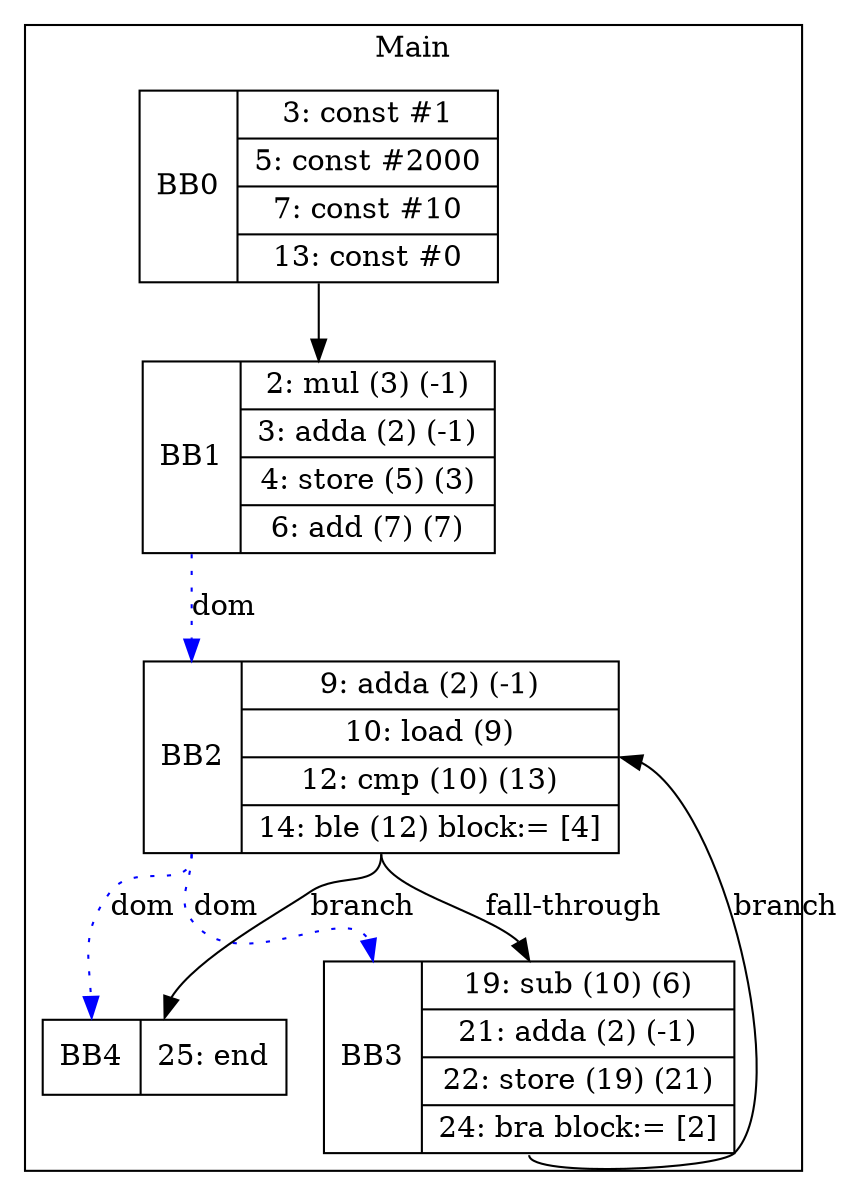 digraph G {
node [shape=record];
subgraph cluster_main{
label = "Main";
BB0 [shape=record, label="<b>BB0|{3: const #1|5: const #2000|7: const #10|13: const #0}"];
BB1 [shape=record, label="<b>BB1|{2: mul (3) (-1)|3: adda (2) (-1)|4: store (5) (3)|6: add (7) (7)}"];
BB2 [shape=record, label="<b>BB2|{9: adda (2) (-1)|10: load (9)|12: cmp (10) (13)|14: ble (12) block:= [4]}"];
BB3 [shape=record, label="<b>BB3|{19: sub (10) (6)|21: adda (2) (-1)|22: store (19) (21)|24: bra block:= [2]}"];
BB4 [shape=record, label="<b>BB4|{25: end}"];
}
BB0:s -> BB1:n ;
BB2:b -> BB3:b [color=blue, style=dotted, label="dom"];
BB2:b -> BB4:b [color=blue, style=dotted, label="dom"];
BB1:b -> BB2:b [color=blue, style=dotted, label="dom"];
BB2:s -> BB4:n [label="branch"];
BB3:s -> BB2:e [label="branch"];
BB2:s -> BB3:n [label="fall-through"];
}
